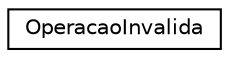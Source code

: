 digraph "Graphical Class Hierarchy"
{
 // LATEX_PDF_SIZE
  edge [fontname="Helvetica",fontsize="10",labelfontname="Helvetica",labelfontsize="10"];
  node [fontname="Helvetica",fontsize="10",shape=record];
  rankdir="LR";
  Node0 [label="OperacaoInvalida",height=0.2,width=0.4,color="black", fillcolor="white", style="filled",URL="$structOperacaoInvalida.html",tooltip="Exceção lançada quando uma operação é considerada inválida."];
}
